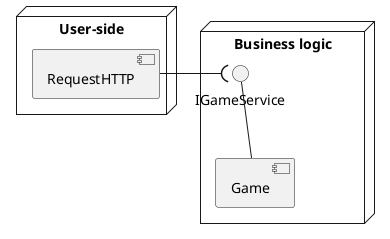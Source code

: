 @startuml
'https://plantuml.com/component-diagram


node "User-side" {
[RequestHTTP]
}

node "Business logic"{

    IGameService -- [Game]
}

[RequestHTTP] -( IGameService

@enduml
